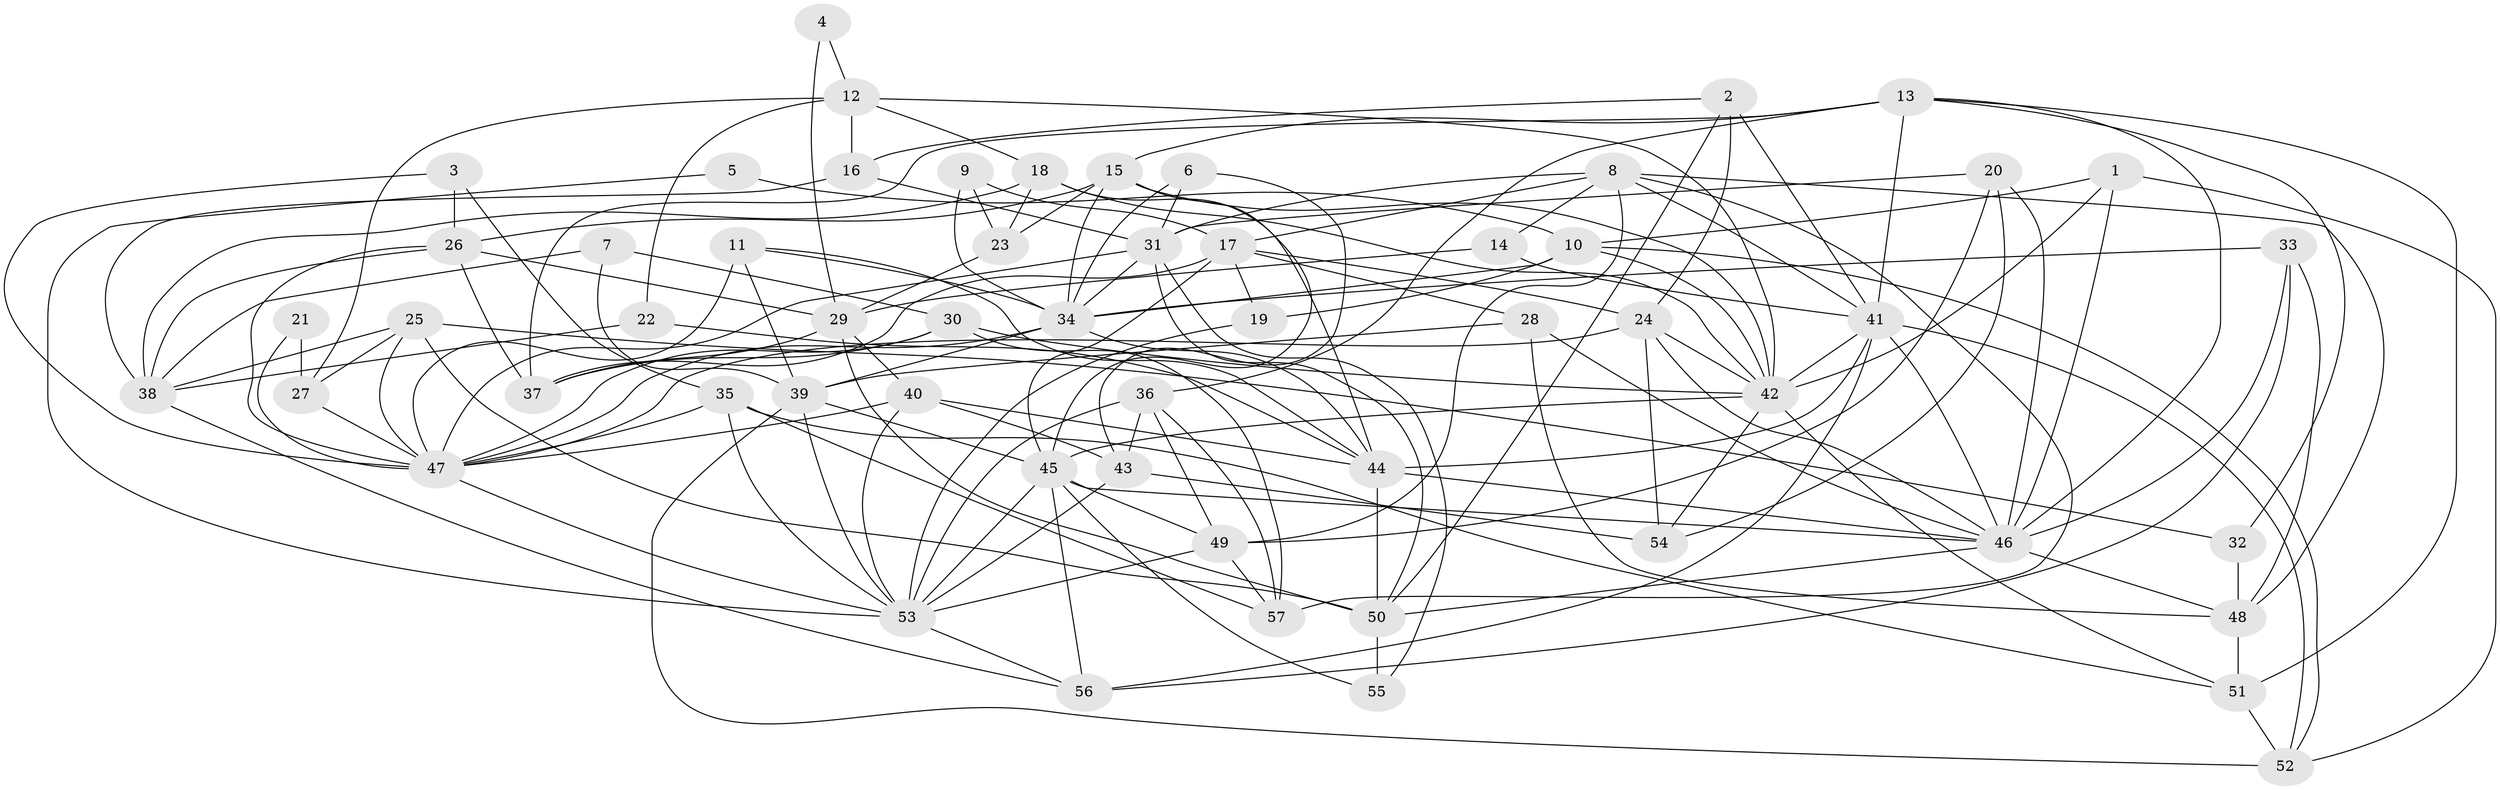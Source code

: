 // original degree distribution, {6: 0.11304347826086956, 4: 0.2782608695652174, 3: 0.25217391304347825, 5: 0.13043478260869565, 2: 0.1565217391304348, 7: 0.06956521739130435}
// Generated by graph-tools (version 1.1) at 2025/26/03/09/25 03:26:22]
// undirected, 57 vertices, 157 edges
graph export_dot {
graph [start="1"]
  node [color=gray90,style=filled];
  1;
  2;
  3;
  4;
  5;
  6;
  7;
  8;
  9;
  10;
  11;
  12;
  13;
  14;
  15;
  16;
  17;
  18;
  19;
  20;
  21;
  22;
  23;
  24;
  25;
  26;
  27;
  28;
  29;
  30;
  31;
  32;
  33;
  34;
  35;
  36;
  37;
  38;
  39;
  40;
  41;
  42;
  43;
  44;
  45;
  46;
  47;
  48;
  49;
  50;
  51;
  52;
  53;
  54;
  55;
  56;
  57;
  1 -- 10 [weight=1.0];
  1 -- 42 [weight=1.0];
  1 -- 46 [weight=1.0];
  1 -- 52 [weight=1.0];
  2 -- 16 [weight=1.0];
  2 -- 24 [weight=1.0];
  2 -- 41 [weight=1.0];
  2 -- 50 [weight=1.0];
  3 -- 26 [weight=1.0];
  3 -- 35 [weight=1.0];
  3 -- 47 [weight=1.0];
  4 -- 12 [weight=1.0];
  4 -- 29 [weight=1.0];
  5 -- 10 [weight=1.0];
  5 -- 53 [weight=1.0];
  6 -- 31 [weight=1.0];
  6 -- 34 [weight=1.0];
  6 -- 43 [weight=1.0];
  7 -- 30 [weight=1.0];
  7 -- 38 [weight=1.0];
  7 -- 39 [weight=1.0];
  8 -- 14 [weight=1.0];
  8 -- 17 [weight=1.0];
  8 -- 31 [weight=1.0];
  8 -- 41 [weight=1.0];
  8 -- 48 [weight=2.0];
  8 -- 49 [weight=1.0];
  8 -- 57 [weight=1.0];
  9 -- 17 [weight=1.0];
  9 -- 23 [weight=1.0];
  9 -- 34 [weight=1.0];
  10 -- 19 [weight=2.0];
  10 -- 34 [weight=1.0];
  10 -- 42 [weight=1.0];
  10 -- 52 [weight=1.0];
  11 -- 34 [weight=1.0];
  11 -- 39 [weight=1.0];
  11 -- 44 [weight=1.0];
  11 -- 47 [weight=1.0];
  12 -- 16 [weight=2.0];
  12 -- 18 [weight=1.0];
  12 -- 22 [weight=1.0];
  12 -- 27 [weight=1.0];
  12 -- 42 [weight=1.0];
  13 -- 15 [weight=1.0];
  13 -- 32 [weight=1.0];
  13 -- 36 [weight=1.0];
  13 -- 37 [weight=1.0];
  13 -- 41 [weight=1.0];
  13 -- 46 [weight=1.0];
  13 -- 51 [weight=1.0];
  14 -- 29 [weight=1.0];
  14 -- 41 [weight=1.0];
  15 -- 23 [weight=1.0];
  15 -- 26 [weight=1.0];
  15 -- 34 [weight=1.0];
  15 -- 42 [weight=1.0];
  15 -- 45 [weight=1.0];
  16 -- 31 [weight=1.0];
  16 -- 38 [weight=1.0];
  17 -- 19 [weight=1.0];
  17 -- 24 [weight=1.0];
  17 -- 28 [weight=1.0];
  17 -- 37 [weight=1.0];
  17 -- 45 [weight=1.0];
  18 -- 23 [weight=1.0];
  18 -- 38 [weight=1.0];
  18 -- 42 [weight=1.0];
  18 -- 44 [weight=1.0];
  19 -- 53 [weight=1.0];
  20 -- 31 [weight=1.0];
  20 -- 46 [weight=1.0];
  20 -- 49 [weight=1.0];
  20 -- 54 [weight=1.0];
  21 -- 27 [weight=1.0];
  21 -- 47 [weight=1.0];
  22 -- 38 [weight=1.0];
  22 -- 44 [weight=1.0];
  23 -- 29 [weight=1.0];
  24 -- 42 [weight=2.0];
  24 -- 46 [weight=1.0];
  24 -- 47 [weight=1.0];
  24 -- 54 [weight=1.0];
  25 -- 27 [weight=1.0];
  25 -- 32 [weight=1.0];
  25 -- 38 [weight=2.0];
  25 -- 47 [weight=1.0];
  25 -- 50 [weight=1.0];
  26 -- 29 [weight=1.0];
  26 -- 37 [weight=2.0];
  26 -- 38 [weight=1.0];
  26 -- 47 [weight=1.0];
  27 -- 47 [weight=1.0];
  28 -- 39 [weight=1.0];
  28 -- 46 [weight=1.0];
  28 -- 48 [weight=1.0];
  29 -- 37 [weight=1.0];
  29 -- 40 [weight=1.0];
  29 -- 50 [weight=1.0];
  30 -- 37 [weight=2.0];
  30 -- 42 [weight=1.0];
  30 -- 47 [weight=1.0];
  30 -- 57 [weight=1.0];
  31 -- 34 [weight=1.0];
  31 -- 47 [weight=1.0];
  31 -- 50 [weight=1.0];
  31 -- 55 [weight=1.0];
  32 -- 48 [weight=2.0];
  33 -- 34 [weight=1.0];
  33 -- 46 [weight=1.0];
  33 -- 48 [weight=1.0];
  33 -- 56 [weight=1.0];
  34 -- 39 [weight=1.0];
  34 -- 44 [weight=1.0];
  34 -- 47 [weight=1.0];
  35 -- 47 [weight=1.0];
  35 -- 51 [weight=1.0];
  35 -- 53 [weight=1.0];
  35 -- 57 [weight=1.0];
  36 -- 43 [weight=1.0];
  36 -- 49 [weight=1.0];
  36 -- 53 [weight=1.0];
  36 -- 57 [weight=1.0];
  38 -- 56 [weight=1.0];
  39 -- 45 [weight=1.0];
  39 -- 52 [weight=2.0];
  39 -- 53 [weight=1.0];
  40 -- 43 [weight=1.0];
  40 -- 44 [weight=1.0];
  40 -- 47 [weight=1.0];
  40 -- 53 [weight=1.0];
  41 -- 42 [weight=1.0];
  41 -- 44 [weight=2.0];
  41 -- 46 [weight=1.0];
  41 -- 52 [weight=1.0];
  41 -- 56 [weight=1.0];
  42 -- 45 [weight=1.0];
  42 -- 51 [weight=1.0];
  42 -- 54 [weight=1.0];
  43 -- 53 [weight=2.0];
  43 -- 54 [weight=1.0];
  44 -- 46 [weight=1.0];
  44 -- 50 [weight=1.0];
  45 -- 46 [weight=1.0];
  45 -- 49 [weight=1.0];
  45 -- 53 [weight=1.0];
  45 -- 55 [weight=1.0];
  45 -- 56 [weight=1.0];
  46 -- 48 [weight=2.0];
  46 -- 50 [weight=1.0];
  47 -- 53 [weight=1.0];
  48 -- 51 [weight=1.0];
  49 -- 53 [weight=1.0];
  49 -- 57 [weight=1.0];
  50 -- 55 [weight=2.0];
  51 -- 52 [weight=1.0];
  53 -- 56 [weight=1.0];
}
